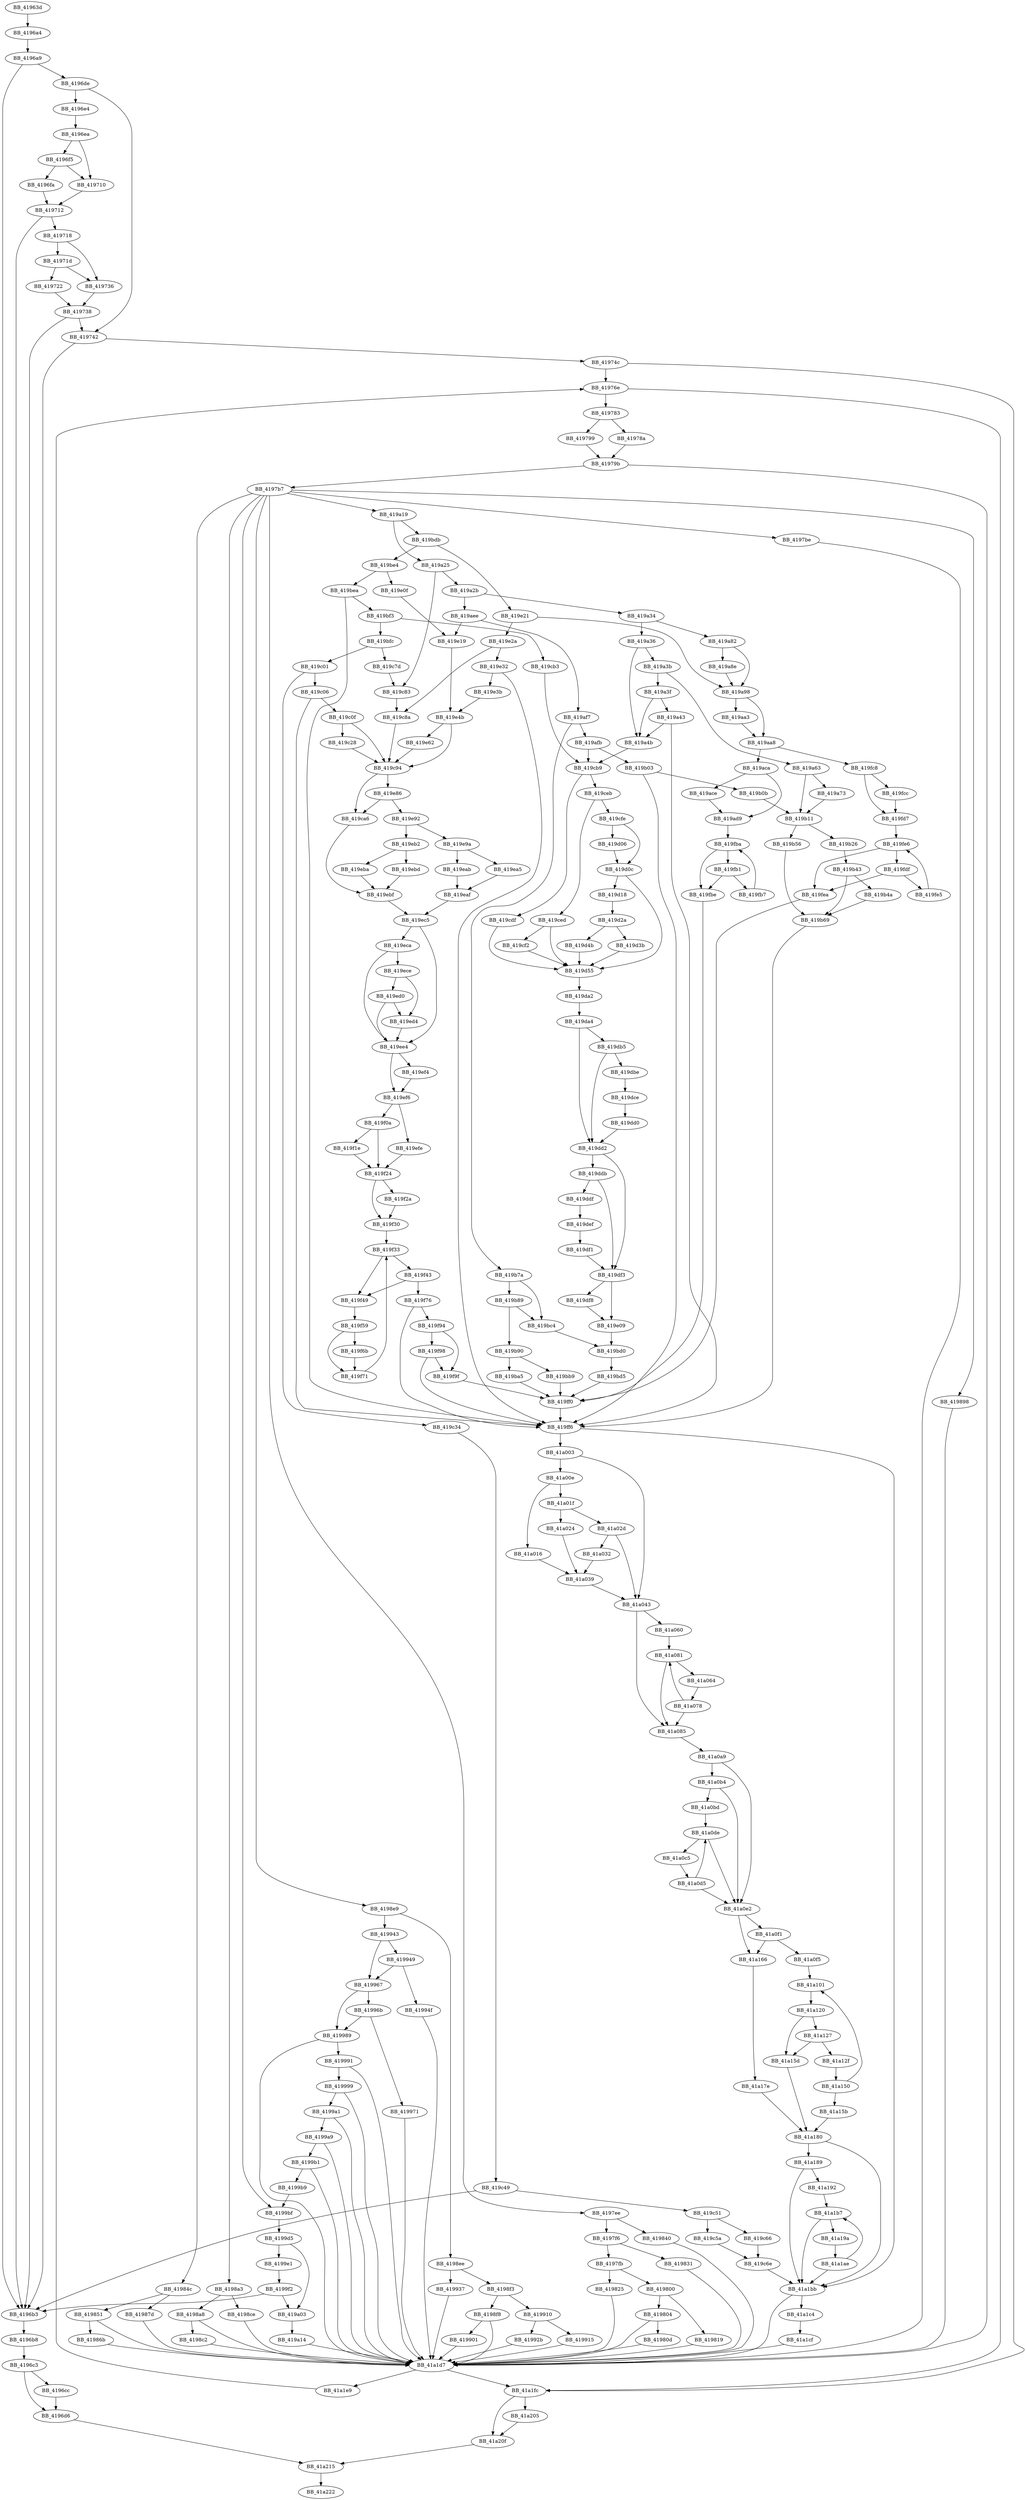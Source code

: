 DiGraph __output_l{
BB_41963d->BB_4196a4
BB_4196a4->BB_4196a9
BB_4196a9->BB_4196b3
BB_4196a9->BB_4196de
BB_4196b3->BB_4196b8
BB_4196b8->BB_4196c3
BB_4196c3->BB_4196cc
BB_4196c3->BB_4196d6
BB_4196cc->BB_4196d6
BB_4196d6->BB_41a215
BB_4196de->BB_4196e4
BB_4196de->BB_419742
BB_4196e4->BB_4196ea
BB_4196ea->BB_4196f5
BB_4196ea->BB_419710
BB_4196f5->BB_4196fa
BB_4196f5->BB_419710
BB_4196fa->BB_419712
BB_419710->BB_419712
BB_419712->BB_4196b3
BB_419712->BB_419718
BB_419718->BB_41971d
BB_419718->BB_419736
BB_41971d->BB_419722
BB_41971d->BB_419736
BB_419722->BB_419738
BB_419736->BB_419738
BB_419738->BB_4196b3
BB_419738->BB_419742
BB_419742->BB_4196b3
BB_419742->BB_41974c
BB_41974c->BB_41976e
BB_41974c->BB_41a1fc
BB_41976e->BB_419783
BB_41976e->BB_41a1fc
BB_419783->BB_41978a
BB_419783->BB_419799
BB_41978a->BB_41979b
BB_419799->BB_41979b
BB_41979b->BB_4197b7
BB_41979b->BB_41a1d7
BB_4197b7->BB_4197be
BB_4197b7->BB_4197ee
BB_4197b7->BB_41984c
BB_4197b7->BB_419898
BB_4197b7->BB_4198a3
BB_4197b7->BB_4198e9
BB_4197b7->BB_4199bf
BB_4197b7->BB_419a19
BB_4197be->BB_41a1d7
BB_4197ee->BB_4197f6
BB_4197ee->BB_419840
BB_4197f6->BB_4197fb
BB_4197f6->BB_419831
BB_4197fb->BB_419800
BB_4197fb->BB_419825
BB_419800->BB_419804
BB_419800->BB_419819
BB_419804->BB_41980d
BB_419804->BB_41a1d7
BB_41980d->BB_41a1d7
BB_419819->BB_41a1d7
BB_419825->BB_41a1d7
BB_419831->BB_41a1d7
BB_419840->BB_41a1d7
BB_41984c->BB_419851
BB_41984c->BB_41987d
BB_419851->BB_41986b
BB_419851->BB_41a1d7
BB_41986b->BB_41a1d7
BB_41987d->BB_41a1d7
BB_419898->BB_41a1d7
BB_4198a3->BB_4198a8
BB_4198a3->BB_4198ce
BB_4198a8->BB_4198c2
BB_4198a8->BB_41a1d7
BB_4198c2->BB_41a1d7
BB_4198ce->BB_41a1d7
BB_4198e9->BB_4198ee
BB_4198e9->BB_419943
BB_4198ee->BB_4198f3
BB_4198ee->BB_419937
BB_4198f3->BB_4198f8
BB_4198f3->BB_419910
BB_4198f8->BB_419901
BB_4198f8->BB_41a1d7
BB_419901->BB_41a1d7
BB_419910->BB_419915
BB_419910->BB_41992b
BB_419915->BB_41a1d7
BB_41992b->BB_41a1d7
BB_419937->BB_41a1d7
BB_419943->BB_419949
BB_419943->BB_419967
BB_419949->BB_41994f
BB_419949->BB_419967
BB_41994f->BB_41a1d7
BB_419967->BB_41996b
BB_419967->BB_419989
BB_41996b->BB_419971
BB_41996b->BB_419989
BB_419971->BB_41a1d7
BB_419989->BB_419991
BB_419989->BB_41a1d7
BB_419991->BB_419999
BB_419991->BB_41a1d7
BB_419999->BB_4199a1
BB_419999->BB_41a1d7
BB_4199a1->BB_4199a9
BB_4199a1->BB_41a1d7
BB_4199a9->BB_4199b1
BB_4199a9->BB_41a1d7
BB_4199b1->BB_4199b9
BB_4199b1->BB_41a1d7
BB_4199b9->BB_4199bf
BB_4199bf->BB_4199d5
BB_4199d5->BB_4199e1
BB_4199d5->BB_419a03
BB_4199e1->BB_4199f2
BB_4199f2->BB_4196b3
BB_4199f2->BB_419a03
BB_419a03->BB_419a14
BB_419a14->BB_41a1d7
BB_419a19->BB_419a25
BB_419a19->BB_419bdb
BB_419a25->BB_419a2b
BB_419a25->BB_419c83
BB_419a2b->BB_419a34
BB_419a2b->BB_419aee
BB_419a34->BB_419a36
BB_419a34->BB_419a82
BB_419a36->BB_419a3b
BB_419a36->BB_419a4b
BB_419a3b->BB_419a3f
BB_419a3b->BB_419a63
BB_419a3f->BB_419a43
BB_419a3f->BB_419a4b
BB_419a43->BB_419a4b
BB_419a43->BB_419ff6
BB_419a4b->BB_419cb9
BB_419a63->BB_419a73
BB_419a63->BB_419b11
BB_419a73->BB_419b11
BB_419a82->BB_419a8e
BB_419a82->BB_419a98
BB_419a8e->BB_419a98
BB_419a98->BB_419aa3
BB_419a98->BB_419aa8
BB_419aa3->BB_419aa8
BB_419aa8->BB_419aca
BB_419aa8->BB_419fc8
BB_419aca->BB_419ace
BB_419aca->BB_419ad9
BB_419ace->BB_419ad9
BB_419ad9->BB_419fba
BB_419aee->BB_419af7
BB_419aee->BB_419e19
BB_419af7->BB_419afb
BB_419af7->BB_419b7a
BB_419afb->BB_419b03
BB_419afb->BB_419cb9
BB_419b03->BB_419b0b
BB_419b03->BB_419ff6
BB_419b0b->BB_419b11
BB_419b11->BB_419b26
BB_419b11->BB_419b56
BB_419b26->BB_419b43
BB_419b43->BB_419b4a
BB_419b43->BB_419b69
BB_419b4a->BB_419b69
BB_419b56->BB_419b69
BB_419b69->BB_419ff6
BB_419b7a->BB_419b89
BB_419b7a->BB_419bc4
BB_419b89->BB_419b90
BB_419b89->BB_419bc4
BB_419b90->BB_419ba5
BB_419b90->BB_419bb9
BB_419ba5->BB_419ff0
BB_419bb9->BB_419ff0
BB_419bc4->BB_419bd0
BB_419bd0->BB_419bd5
BB_419bd5->BB_419ff0
BB_419bdb->BB_419be4
BB_419bdb->BB_419e21
BB_419be4->BB_419bea
BB_419be4->BB_419e0f
BB_419bea->BB_419bf3
BB_419bea->BB_419ff6
BB_419bf3->BB_419bfc
BB_419bf3->BB_419cb3
BB_419bfc->BB_419c01
BB_419bfc->BB_419c7d
BB_419c01->BB_419c06
BB_419c01->BB_419c34
BB_419c06->BB_419c0f
BB_419c06->BB_419ff6
BB_419c0f->BB_419c28
BB_419c0f->BB_419c94
BB_419c28->BB_419c94
BB_419c34->BB_419c49
BB_419c49->BB_4196b3
BB_419c49->BB_419c51
BB_419c51->BB_419c5a
BB_419c51->BB_419c66
BB_419c5a->BB_419c6e
BB_419c66->BB_419c6e
BB_419c6e->BB_41a1bb
BB_419c7d->BB_419c83
BB_419c83->BB_419c8a
BB_419c8a->BB_419c94
BB_419c94->BB_419ca6
BB_419c94->BB_419e86
BB_419ca6->BB_419ebf
BB_419cb3->BB_419cb9
BB_419cb9->BB_419cdf
BB_419cb9->BB_419ceb
BB_419cdf->BB_419d55
BB_419ceb->BB_419ced
BB_419ceb->BB_419cfe
BB_419ced->BB_419cf2
BB_419ced->BB_419d55
BB_419cf2->BB_419d55
BB_419cfe->BB_419d06
BB_419cfe->BB_419d0c
BB_419d06->BB_419d0c
BB_419d0c->BB_419d18
BB_419d0c->BB_419d55
BB_419d18->BB_419d2a
BB_419d2a->BB_419d3b
BB_419d2a->BB_419d4b
BB_419d3b->BB_419d55
BB_419d4b->BB_419d55
BB_419d55->BB_419da2
BB_419da2->BB_419da4
BB_419da4->BB_419db5
BB_419da4->BB_419dd2
BB_419db5->BB_419dbe
BB_419db5->BB_419dd2
BB_419dbe->BB_419dce
BB_419dce->BB_419dd0
BB_419dd0->BB_419dd2
BB_419dd2->BB_419ddb
BB_419dd2->BB_419df3
BB_419ddb->BB_419ddf
BB_419ddb->BB_419df3
BB_419ddf->BB_419def
BB_419def->BB_419df1
BB_419df1->BB_419df3
BB_419df3->BB_419df8
BB_419df3->BB_419e09
BB_419df8->BB_419e09
BB_419e09->BB_419bd0
BB_419e0f->BB_419e19
BB_419e19->BB_419e4b
BB_419e21->BB_419a98
BB_419e21->BB_419e2a
BB_419e2a->BB_419c8a
BB_419e2a->BB_419e32
BB_419e32->BB_419e3b
BB_419e32->BB_419ff6
BB_419e3b->BB_419e4b
BB_419e4b->BB_419c94
BB_419e4b->BB_419e62
BB_419e62->BB_419c94
BB_419e86->BB_419ca6
BB_419e86->BB_419e92
BB_419e92->BB_419e9a
BB_419e92->BB_419eb2
BB_419e9a->BB_419ea5
BB_419e9a->BB_419eab
BB_419ea5->BB_419eaf
BB_419eab->BB_419eaf
BB_419eaf->BB_419ec5
BB_419eb2->BB_419eba
BB_419eb2->BB_419ebd
BB_419eba->BB_419ebf
BB_419ebd->BB_419ebf
BB_419ebf->BB_419ec5
BB_419ec5->BB_419eca
BB_419ec5->BB_419ee4
BB_419eca->BB_419ece
BB_419eca->BB_419ee4
BB_419ece->BB_419ed0
BB_419ece->BB_419ed4
BB_419ed0->BB_419ed4
BB_419ed0->BB_419ee4
BB_419ed4->BB_419ee4
BB_419ee4->BB_419ef4
BB_419ee4->BB_419ef6
BB_419ef4->BB_419ef6
BB_419ef6->BB_419efe
BB_419ef6->BB_419f0a
BB_419efe->BB_419f24
BB_419f0a->BB_419f1e
BB_419f0a->BB_419f24
BB_419f1e->BB_419f24
BB_419f24->BB_419f2a
BB_419f24->BB_419f30
BB_419f2a->BB_419f30
BB_419f30->BB_419f33
BB_419f33->BB_419f43
BB_419f33->BB_419f49
BB_419f43->BB_419f49
BB_419f43->BB_419f76
BB_419f49->BB_419f59
BB_419f59->BB_419f6b
BB_419f59->BB_419f71
BB_419f6b->BB_419f71
BB_419f71->BB_419f33
BB_419f76->BB_419f94
BB_419f76->BB_419ff6
BB_419f94->BB_419f98
BB_419f94->BB_419f9f
BB_419f98->BB_419f9f
BB_419f98->BB_419ff6
BB_419f9f->BB_419ff0
BB_419fb1->BB_419fb7
BB_419fb1->BB_419fbe
BB_419fb7->BB_419fba
BB_419fba->BB_419fb1
BB_419fba->BB_419fbe
BB_419fbe->BB_419ff0
BB_419fc8->BB_419fcc
BB_419fc8->BB_419fd7
BB_419fcc->BB_419fd7
BB_419fd7->BB_419fe6
BB_419fdf->BB_419fe5
BB_419fdf->BB_419fea
BB_419fe5->BB_419fe6
BB_419fe6->BB_419fdf
BB_419fe6->BB_419fea
BB_419fea->BB_419ff0
BB_419ff0->BB_419ff6
BB_419ff6->BB_41a003
BB_419ff6->BB_41a1bb
BB_41a003->BB_41a00e
BB_41a003->BB_41a043
BB_41a00e->BB_41a016
BB_41a00e->BB_41a01f
BB_41a016->BB_41a039
BB_41a01f->BB_41a024
BB_41a01f->BB_41a02d
BB_41a024->BB_41a039
BB_41a02d->BB_41a032
BB_41a02d->BB_41a043
BB_41a032->BB_41a039
BB_41a039->BB_41a043
BB_41a043->BB_41a060
BB_41a043->BB_41a085
BB_41a060->BB_41a081
BB_41a064->BB_41a078
BB_41a078->BB_41a081
BB_41a078->BB_41a085
BB_41a081->BB_41a064
BB_41a081->BB_41a085
BB_41a085->BB_41a0a9
BB_41a0a9->BB_41a0b4
BB_41a0a9->BB_41a0e2
BB_41a0b4->BB_41a0bd
BB_41a0b4->BB_41a0e2
BB_41a0bd->BB_41a0de
BB_41a0c5->BB_41a0d5
BB_41a0d5->BB_41a0de
BB_41a0d5->BB_41a0e2
BB_41a0de->BB_41a0c5
BB_41a0de->BB_41a0e2
BB_41a0e2->BB_41a0f1
BB_41a0e2->BB_41a166
BB_41a0f1->BB_41a0f5
BB_41a0f1->BB_41a166
BB_41a0f5->BB_41a101
BB_41a101->BB_41a120
BB_41a120->BB_41a127
BB_41a120->BB_41a15d
BB_41a127->BB_41a12f
BB_41a127->BB_41a15d
BB_41a12f->BB_41a150
BB_41a150->BB_41a101
BB_41a150->BB_41a15b
BB_41a15b->BB_41a180
BB_41a15d->BB_41a180
BB_41a166->BB_41a17e
BB_41a17e->BB_41a180
BB_41a180->BB_41a189
BB_41a180->BB_41a1bb
BB_41a189->BB_41a192
BB_41a189->BB_41a1bb
BB_41a192->BB_41a1b7
BB_41a19a->BB_41a1ae
BB_41a1ae->BB_41a1b7
BB_41a1ae->BB_41a1bb
BB_41a1b7->BB_41a19a
BB_41a1b7->BB_41a1bb
BB_41a1bb->BB_41a1c4
BB_41a1bb->BB_41a1d7
BB_41a1c4->BB_41a1cf
BB_41a1cf->BB_41a1d7
BB_41a1d7->BB_41a1e9
BB_41a1d7->BB_41a1fc
BB_41a1e9->BB_41976e
BB_41a1fc->BB_41a205
BB_41a1fc->BB_41a20f
BB_41a205->BB_41a20f
BB_41a20f->BB_41a215
BB_41a215->BB_41a222
}
